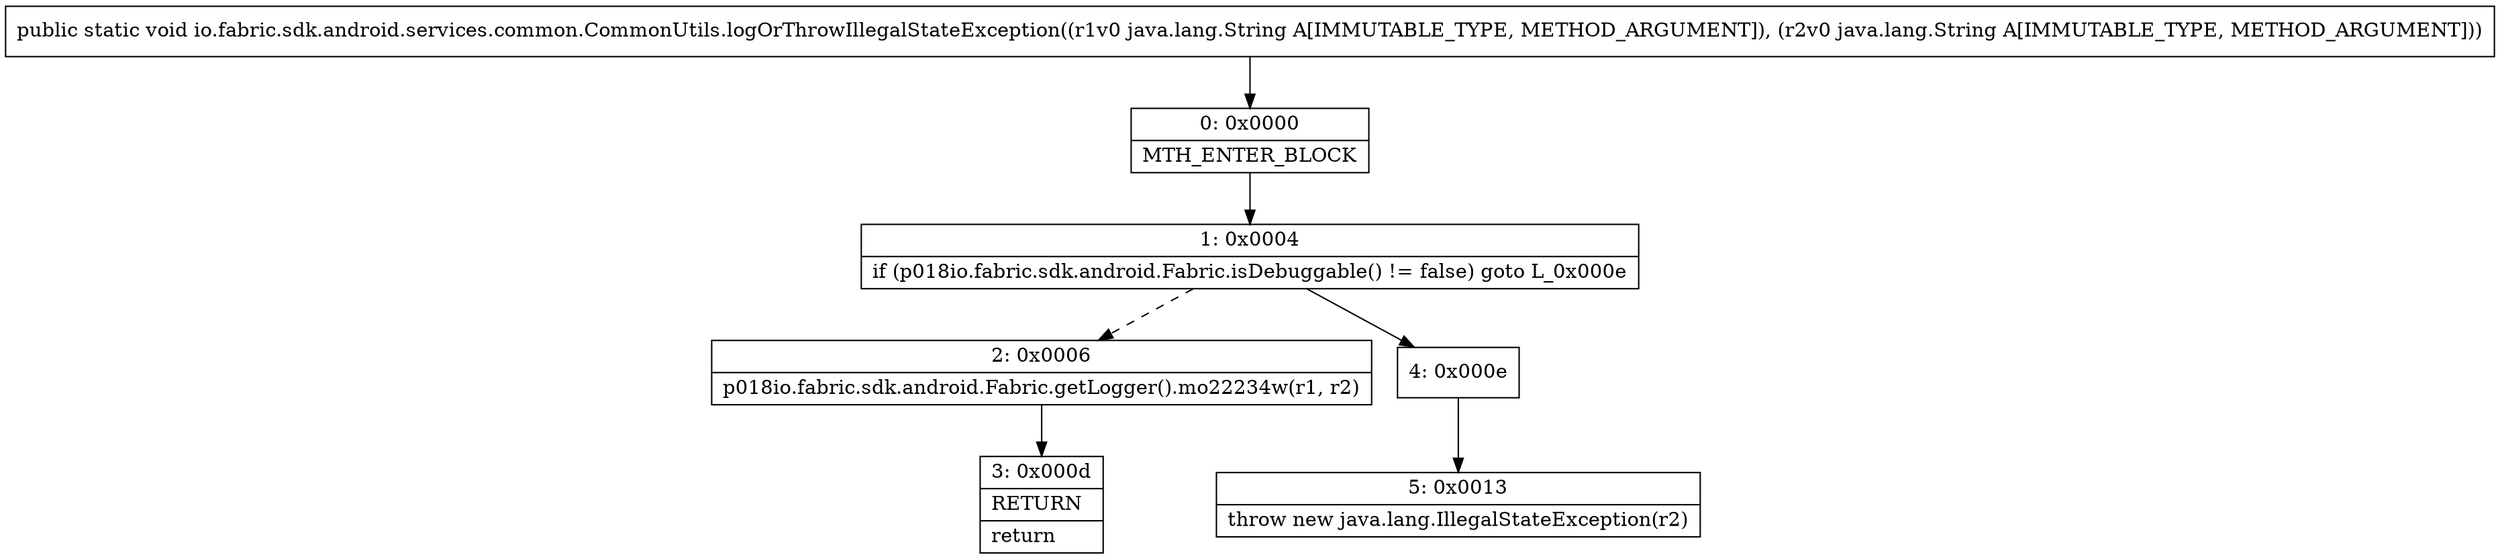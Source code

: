 digraph "CFG forio.fabric.sdk.android.services.common.CommonUtils.logOrThrowIllegalStateException(Ljava\/lang\/String;Ljava\/lang\/String;)V" {
Node_0 [shape=record,label="{0\:\ 0x0000|MTH_ENTER_BLOCK\l}"];
Node_1 [shape=record,label="{1\:\ 0x0004|if (p018io.fabric.sdk.android.Fabric.isDebuggable() != false) goto L_0x000e\l}"];
Node_2 [shape=record,label="{2\:\ 0x0006|p018io.fabric.sdk.android.Fabric.getLogger().mo22234w(r1, r2)\l}"];
Node_3 [shape=record,label="{3\:\ 0x000d|RETURN\l|return\l}"];
Node_4 [shape=record,label="{4\:\ 0x000e}"];
Node_5 [shape=record,label="{5\:\ 0x0013|throw new java.lang.IllegalStateException(r2)\l}"];
MethodNode[shape=record,label="{public static void io.fabric.sdk.android.services.common.CommonUtils.logOrThrowIllegalStateException((r1v0 java.lang.String A[IMMUTABLE_TYPE, METHOD_ARGUMENT]), (r2v0 java.lang.String A[IMMUTABLE_TYPE, METHOD_ARGUMENT])) }"];
MethodNode -> Node_0;
Node_0 -> Node_1;
Node_1 -> Node_2[style=dashed];
Node_1 -> Node_4;
Node_2 -> Node_3;
Node_4 -> Node_5;
}


